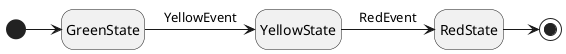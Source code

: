 @startuml
hide empty description
[*] -> GreenState
GreenState -> YellowState : YellowEvent
YellowState -> RedState : RedEvent
RedState -> [*]
@enduml 

